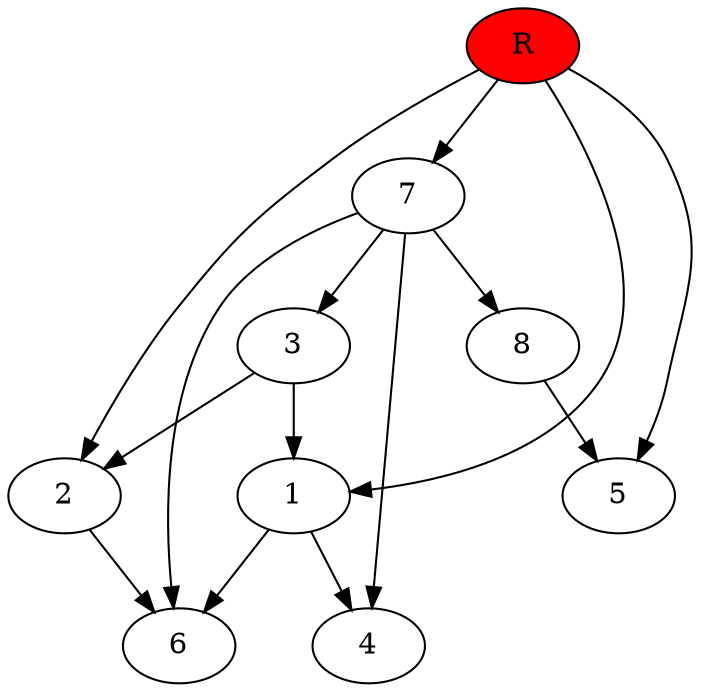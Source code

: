 digraph prb65210 {
	1
	2
	3
	4
	5
	6
	7
	8
	R [fillcolor="#ff0000" style=filled]
	1 -> 4
	1 -> 6
	2 -> 6
	3 -> 1
	3 -> 2
	7 -> 3
	7 -> 4
	7 -> 6
	7 -> 8
	8 -> 5
	R -> 1
	R -> 2
	R -> 5
	R -> 7
}

